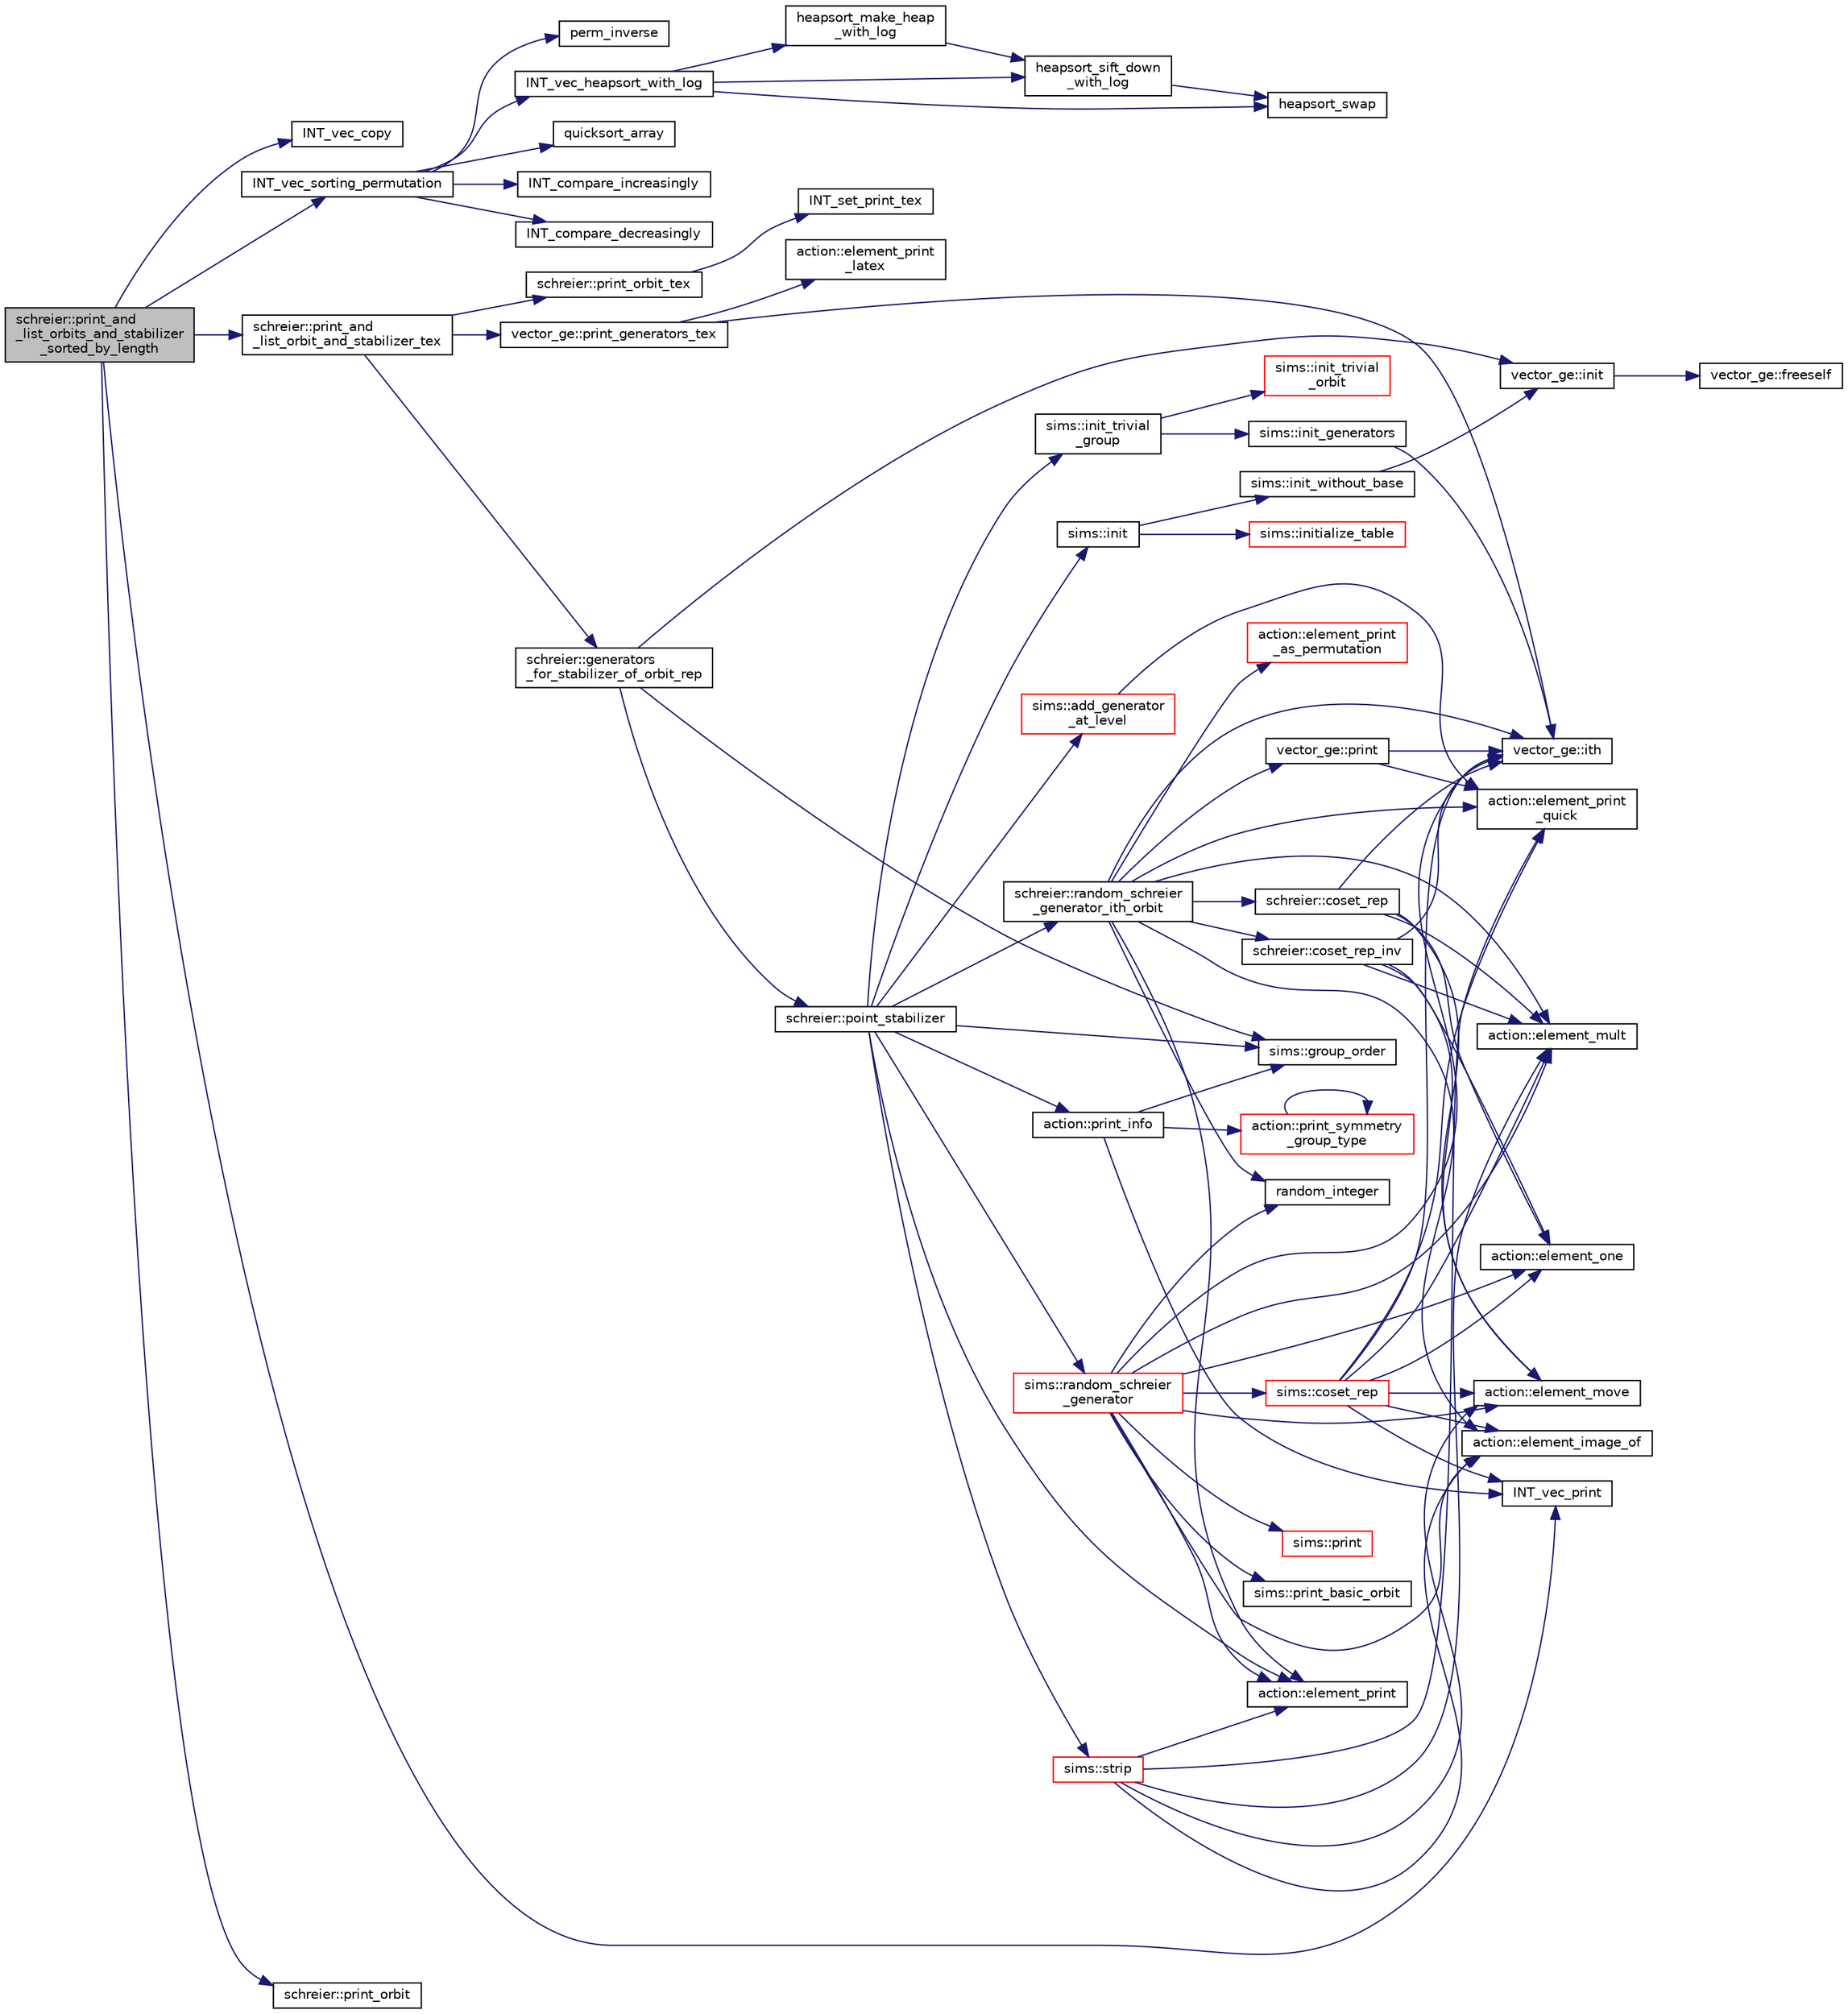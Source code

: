 digraph "schreier::print_and_list_orbits_and_stabilizer_sorted_by_length"
{
  edge [fontname="Helvetica",fontsize="10",labelfontname="Helvetica",labelfontsize="10"];
  node [fontname="Helvetica",fontsize="10",shape=record];
  rankdir="LR";
  Node3954 [label="schreier::print_and\l_list_orbits_and_stabilizer\l_sorted_by_length",height=0.2,width=0.4,color="black", fillcolor="grey75", style="filled", fontcolor="black"];
  Node3954 -> Node3955 [color="midnightblue",fontsize="10",style="solid",fontname="Helvetica"];
  Node3955 [label="INT_vec_copy",height=0.2,width=0.4,color="black", fillcolor="white", style="filled",URL="$df/dbf/sajeeb_8_c.html#ac2d875e27e009af6ec04d17254d11075"];
  Node3954 -> Node3956 [color="midnightblue",fontsize="10",style="solid",fontname="Helvetica"];
  Node3956 [label="INT_vec_sorting_permutation",height=0.2,width=0.4,color="black", fillcolor="white", style="filled",URL="$d5/de2/foundations_2data__structures_2data__structures_8h.html#a10768733e01e8c9ded3c886e6ddb671e"];
  Node3956 -> Node3957 [color="midnightblue",fontsize="10",style="solid",fontname="Helvetica"];
  Node3957 [label="quicksort_array",height=0.2,width=0.4,color="black", fillcolor="white", style="filled",URL="$d4/dd7/sorting_8_c.html#a660db9b0f6bc8a01353f32f3e02638f6"];
  Node3956 -> Node3958 [color="midnightblue",fontsize="10",style="solid",fontname="Helvetica"];
  Node3958 [label="INT_compare_increasingly",height=0.2,width=0.4,color="black", fillcolor="white", style="filled",URL="$d4/dd7/sorting_8_c.html#a53c48a8669e34ab2171690080d493f31"];
  Node3956 -> Node3959 [color="midnightblue",fontsize="10",style="solid",fontname="Helvetica"];
  Node3959 [label="INT_compare_decreasingly",height=0.2,width=0.4,color="black", fillcolor="white", style="filled",URL="$d4/dd7/sorting_8_c.html#a41cf7fa2b53a8f12d60971a71ba96a66"];
  Node3956 -> Node3960 [color="midnightblue",fontsize="10",style="solid",fontname="Helvetica"];
  Node3960 [label="perm_inverse",height=0.2,width=0.4,color="black", fillcolor="white", style="filled",URL="$d2/d7c/combinatorics_8_c.html#ab7f02d1e2e257e1118eae354ab16d447"];
  Node3956 -> Node3961 [color="midnightblue",fontsize="10",style="solid",fontname="Helvetica"];
  Node3961 [label="INT_vec_heapsort_with_log",height=0.2,width=0.4,color="black", fillcolor="white", style="filled",URL="$d4/dd7/sorting_8_c.html#a9d838c341cd204ed79499960a8ed393d"];
  Node3961 -> Node3962 [color="midnightblue",fontsize="10",style="solid",fontname="Helvetica"];
  Node3962 [label="heapsort_make_heap\l_with_log",height=0.2,width=0.4,color="black", fillcolor="white", style="filled",URL="$d4/dd7/sorting_8_c.html#a100d0747647500480fe5dc76ff98cee5"];
  Node3962 -> Node3963 [color="midnightblue",fontsize="10",style="solid",fontname="Helvetica"];
  Node3963 [label="heapsort_sift_down\l_with_log",height=0.2,width=0.4,color="black", fillcolor="white", style="filled",URL="$d4/dd7/sorting_8_c.html#ac7af225fae479a93d6957f79734ba2a6"];
  Node3963 -> Node3964 [color="midnightblue",fontsize="10",style="solid",fontname="Helvetica"];
  Node3964 [label="heapsort_swap",height=0.2,width=0.4,color="black", fillcolor="white", style="filled",URL="$d4/dd7/sorting_8_c.html#a8f048362e6065297b19b6975bcbbfcc6"];
  Node3961 -> Node3964 [color="midnightblue",fontsize="10",style="solid",fontname="Helvetica"];
  Node3961 -> Node3963 [color="midnightblue",fontsize="10",style="solid",fontname="Helvetica"];
  Node3954 -> Node3965 [color="midnightblue",fontsize="10",style="solid",fontname="Helvetica"];
  Node3965 [label="INT_vec_print",height=0.2,width=0.4,color="black", fillcolor="white", style="filled",URL="$df/dbf/sajeeb_8_c.html#a79a5901af0b47dd0d694109543c027fe"];
  Node3954 -> Node3966 [color="midnightblue",fontsize="10",style="solid",fontname="Helvetica"];
  Node3966 [label="schreier::print_and\l_list_orbit_and_stabilizer_tex",height=0.2,width=0.4,color="black", fillcolor="white", style="filled",URL="$d3/dd6/classschreier.html#a52098502f3919b9b57e1ebb4feba42bb"];
  Node3966 -> Node3967 [color="midnightblue",fontsize="10",style="solid",fontname="Helvetica"];
  Node3967 [label="schreier::print_orbit_tex",height=0.2,width=0.4,color="black", fillcolor="white", style="filled",URL="$d3/dd6/classschreier.html#a9a93cee225ebf0f971afb10255422158"];
  Node3967 -> Node3968 [color="midnightblue",fontsize="10",style="solid",fontname="Helvetica"];
  Node3968 [label="INT_set_print_tex",height=0.2,width=0.4,color="black", fillcolor="white", style="filled",URL="$d5/db4/io__and__os_8h.html#adad0666de5d38c0caa4769f9f4756c0b"];
  Node3966 -> Node3969 [color="midnightblue",fontsize="10",style="solid",fontname="Helvetica"];
  Node3969 [label="schreier::generators\l_for_stabilizer_of_orbit_rep",height=0.2,width=0.4,color="black", fillcolor="white", style="filled",URL="$d3/dd6/classschreier.html#afd6fcc50900894e183d838f09e840da6"];
  Node3969 -> Node3970 [color="midnightblue",fontsize="10",style="solid",fontname="Helvetica"];
  Node3970 [label="schreier::point_stabilizer",height=0.2,width=0.4,color="black", fillcolor="white", style="filled",URL="$d3/dd6/classschreier.html#a976a31dfe3238284d96fc200532c7077"];
  Node3970 -> Node3971 [color="midnightblue",fontsize="10",style="solid",fontname="Helvetica"];
  Node3971 [label="action::print_info",height=0.2,width=0.4,color="black", fillcolor="white", style="filled",URL="$d2/d86/classaction.html#a6f89e493e5c5a32e5c3b8963d438ce86"];
  Node3971 -> Node3972 [color="midnightblue",fontsize="10",style="solid",fontname="Helvetica"];
  Node3972 [label="action::print_symmetry\l_group_type",height=0.2,width=0.4,color="red", fillcolor="white", style="filled",URL="$d2/d86/classaction.html#aed811766c7e64fe2c853df8b0b67aa6e"];
  Node3972 -> Node3972 [color="midnightblue",fontsize="10",style="solid",fontname="Helvetica"];
  Node3971 -> Node3965 [color="midnightblue",fontsize="10",style="solid",fontname="Helvetica"];
  Node3971 -> Node3974 [color="midnightblue",fontsize="10",style="solid",fontname="Helvetica"];
  Node3974 [label="sims::group_order",height=0.2,width=0.4,color="black", fillcolor="white", style="filled",URL="$d9/df3/classsims.html#aa442445175656570fa35febbe790efad"];
  Node3970 -> Node3975 [color="midnightblue",fontsize="10",style="solid",fontname="Helvetica"];
  Node3975 [label="sims::init",height=0.2,width=0.4,color="black", fillcolor="white", style="filled",URL="$d9/df3/classsims.html#a02eb61ed14f75cfe4dc0770142c1bff0"];
  Node3975 -> Node3976 [color="midnightblue",fontsize="10",style="solid",fontname="Helvetica"];
  Node3976 [label="sims::init_without_base",height=0.2,width=0.4,color="black", fillcolor="white", style="filled",URL="$d9/df3/classsims.html#a1010f2dc330b7c5ae10128c0b7dcbefd"];
  Node3976 -> Node3977 [color="midnightblue",fontsize="10",style="solid",fontname="Helvetica"];
  Node3977 [label="vector_ge::init",height=0.2,width=0.4,color="black", fillcolor="white", style="filled",URL="$d4/d6e/classvector__ge.html#afe1d6befd1f1501e6be34afbaa9d30a8"];
  Node3977 -> Node3978 [color="midnightblue",fontsize="10",style="solid",fontname="Helvetica"];
  Node3978 [label="vector_ge::freeself",height=0.2,width=0.4,color="black", fillcolor="white", style="filled",URL="$d4/d6e/classvector__ge.html#aa002e4b715cc73a9b8b367d29700b452"];
  Node3975 -> Node3979 [color="midnightblue",fontsize="10",style="solid",fontname="Helvetica"];
  Node3979 [label="sims::initialize_table",height=0.2,width=0.4,color="red", fillcolor="white", style="filled",URL="$d9/df3/classsims.html#abe36dd0812bde20447f5aaa8384596a7"];
  Node3970 -> Node3981 [color="midnightblue",fontsize="10",style="solid",fontname="Helvetica"];
  Node3981 [label="sims::init_trivial\l_group",height=0.2,width=0.4,color="black", fillcolor="white", style="filled",URL="$d9/df3/classsims.html#a6a55a0a4e5124654f999933fd635334a"];
  Node3981 -> Node3982 [color="midnightblue",fontsize="10",style="solid",fontname="Helvetica"];
  Node3982 [label="sims::init_generators",height=0.2,width=0.4,color="black", fillcolor="white", style="filled",URL="$d9/df3/classsims.html#aa2a7908389727bdfa05d034e8d53a818"];
  Node3982 -> Node3983 [color="midnightblue",fontsize="10",style="solid",fontname="Helvetica"];
  Node3983 [label="vector_ge::ith",height=0.2,width=0.4,color="black", fillcolor="white", style="filled",URL="$d4/d6e/classvector__ge.html#a1ff002e8b746a9beb119d57dcd4a15ff"];
  Node3981 -> Node3984 [color="midnightblue",fontsize="10",style="solid",fontname="Helvetica"];
  Node3984 [label="sims::init_trivial\l_orbit",height=0.2,width=0.4,color="red", fillcolor="white", style="filled",URL="$d9/df3/classsims.html#ac55702550a4671a721f78345dd9bff70"];
  Node3970 -> Node3974 [color="midnightblue",fontsize="10",style="solid",fontname="Helvetica"];
  Node3970 -> Node3986 [color="midnightblue",fontsize="10",style="solid",fontname="Helvetica"];
  Node3986 [label="schreier::random_schreier\l_generator_ith_orbit",height=0.2,width=0.4,color="black", fillcolor="white", style="filled",URL="$d3/dd6/classschreier.html#a285786eaa8f7e8d50d59c2335c549044"];
  Node3986 -> Node3987 [color="midnightblue",fontsize="10",style="solid",fontname="Helvetica"];
  Node3987 [label="vector_ge::print",height=0.2,width=0.4,color="black", fillcolor="white", style="filled",URL="$d4/d6e/classvector__ge.html#a0d260cce035c20b32d7989c50670aa8a"];
  Node3987 -> Node3988 [color="midnightblue",fontsize="10",style="solid",fontname="Helvetica"];
  Node3988 [label="action::element_print\l_quick",height=0.2,width=0.4,color="black", fillcolor="white", style="filled",URL="$d2/d86/classaction.html#a4844680cf6750396f76494a28655265b"];
  Node3987 -> Node3983 [color="midnightblue",fontsize="10",style="solid",fontname="Helvetica"];
  Node3986 -> Node3989 [color="midnightblue",fontsize="10",style="solid",fontname="Helvetica"];
  Node3989 [label="random_integer",height=0.2,width=0.4,color="black", fillcolor="white", style="filled",URL="$d5/db4/io__and__os_8h.html#a509937846575424b1c8863e1bb96a766"];
  Node3986 -> Node3990 [color="midnightblue",fontsize="10",style="solid",fontname="Helvetica"];
  Node3990 [label="schreier::coset_rep",height=0.2,width=0.4,color="black", fillcolor="white", style="filled",URL="$d3/dd6/classschreier.html#a7889b8702372092df4fd05150ee8fdda"];
  Node3990 -> Node3983 [color="midnightblue",fontsize="10",style="solid",fontname="Helvetica"];
  Node3990 -> Node3991 [color="midnightblue",fontsize="10",style="solid",fontname="Helvetica"];
  Node3991 [label="action::element_mult",height=0.2,width=0.4,color="black", fillcolor="white", style="filled",URL="$d2/d86/classaction.html#ae9e36b2cae1f0f7bd7144097fa9a34b3"];
  Node3990 -> Node3992 [color="midnightblue",fontsize="10",style="solid",fontname="Helvetica"];
  Node3992 [label="action::element_move",height=0.2,width=0.4,color="black", fillcolor="white", style="filled",URL="$d2/d86/classaction.html#a550947491bbb534d3d7951f50198a874"];
  Node3990 -> Node3993 [color="midnightblue",fontsize="10",style="solid",fontname="Helvetica"];
  Node3993 [label="action::element_one",height=0.2,width=0.4,color="black", fillcolor="white", style="filled",URL="$d2/d86/classaction.html#a780a105daf04d6d1fe7e2f63b3c88e3b"];
  Node3986 -> Node3988 [color="midnightblue",fontsize="10",style="solid",fontname="Helvetica"];
  Node3986 -> Node3994 [color="midnightblue",fontsize="10",style="solid",fontname="Helvetica"];
  Node3994 [label="action::element_print\l_as_permutation",height=0.2,width=0.4,color="red", fillcolor="white", style="filled",URL="$d2/d86/classaction.html#a2975618a8203187b688a67c947150bb8"];
  Node3986 -> Node3983 [color="midnightblue",fontsize="10",style="solid",fontname="Helvetica"];
  Node3986 -> Node4001 [color="midnightblue",fontsize="10",style="solid",fontname="Helvetica"];
  Node4001 [label="action::element_print",height=0.2,width=0.4,color="black", fillcolor="white", style="filled",URL="$d2/d86/classaction.html#ae38c3ef3c1125213733d63c6fc3c40cd"];
  Node3986 -> Node3991 [color="midnightblue",fontsize="10",style="solid",fontname="Helvetica"];
  Node3986 -> Node3996 [color="midnightblue",fontsize="10",style="solid",fontname="Helvetica"];
  Node3996 [label="action::element_image_of",height=0.2,width=0.4,color="black", fillcolor="white", style="filled",URL="$d2/d86/classaction.html#ae09559d4537a048fc860f8a74a31393d"];
  Node3986 -> Node4002 [color="midnightblue",fontsize="10",style="solid",fontname="Helvetica"];
  Node4002 [label="schreier::coset_rep_inv",height=0.2,width=0.4,color="black", fillcolor="white", style="filled",URL="$d3/dd6/classschreier.html#a4b3a4e60ff456f94f3acf7c96acc40cc"];
  Node4002 -> Node3983 [color="midnightblue",fontsize="10",style="solid",fontname="Helvetica"];
  Node4002 -> Node3991 [color="midnightblue",fontsize="10",style="solid",fontname="Helvetica"];
  Node4002 -> Node3992 [color="midnightblue",fontsize="10",style="solid",fontname="Helvetica"];
  Node4002 -> Node3993 [color="midnightblue",fontsize="10",style="solid",fontname="Helvetica"];
  Node3970 -> Node4001 [color="midnightblue",fontsize="10",style="solid",fontname="Helvetica"];
  Node3970 -> Node4003 [color="midnightblue",fontsize="10",style="solid",fontname="Helvetica"];
  Node4003 [label="sims::random_schreier\l_generator",height=0.2,width=0.4,color="red", fillcolor="white", style="filled",URL="$d9/df3/classsims.html#aaa77048e586c36a7639fa61ff66e0a23"];
  Node4003 -> Node3993 [color="midnightblue",fontsize="10",style="solid",fontname="Helvetica"];
  Node4003 -> Node3989 [color="midnightblue",fontsize="10",style="solid",fontname="Helvetica"];
  Node4003 -> Node4004 [color="midnightblue",fontsize="10",style="solid",fontname="Helvetica"];
  Node4004 [label="sims::coset_rep",height=0.2,width=0.4,color="red", fillcolor="white", style="filled",URL="$d9/df3/classsims.html#a3d669dba4d005cd2399388f27f44cd04"];
  Node4004 -> Node3965 [color="midnightblue",fontsize="10",style="solid",fontname="Helvetica"];
  Node4004 -> Node3993 [color="midnightblue",fontsize="10",style="solid",fontname="Helvetica"];
  Node4004 -> Node3983 [color="midnightblue",fontsize="10",style="solid",fontname="Helvetica"];
  Node4004 -> Node3988 [color="midnightblue",fontsize="10",style="solid",fontname="Helvetica"];
  Node4004 -> Node3991 [color="midnightblue",fontsize="10",style="solid",fontname="Helvetica"];
  Node4004 -> Node3992 [color="midnightblue",fontsize="10",style="solid",fontname="Helvetica"];
  Node4004 -> Node3996 [color="midnightblue",fontsize="10",style="solid",fontname="Helvetica"];
  Node4003 -> Node3996 [color="midnightblue",fontsize="10",style="solid",fontname="Helvetica"];
  Node4003 -> Node4007 [color="midnightblue",fontsize="10",style="solid",fontname="Helvetica"];
  Node4007 [label="sims::print_basic_orbit",height=0.2,width=0.4,color="black", fillcolor="white", style="filled",URL="$d9/df3/classsims.html#ae777e80bb7cef4f757c701173f924a6d"];
  Node4003 -> Node4001 [color="midnightblue",fontsize="10",style="solid",fontname="Helvetica"];
  Node4003 -> Node3983 [color="midnightblue",fontsize="10",style="solid",fontname="Helvetica"];
  Node4003 -> Node3991 [color="midnightblue",fontsize="10",style="solid",fontname="Helvetica"];
  Node4003 -> Node3992 [color="midnightblue",fontsize="10",style="solid",fontname="Helvetica"];
  Node4003 -> Node4008 [color="midnightblue",fontsize="10",style="solid",fontname="Helvetica"];
  Node4008 [label="sims::print",height=0.2,width=0.4,color="red", fillcolor="white", style="filled",URL="$d9/df3/classsims.html#a93c3d22dc3ac6d78acc60bad65234944"];
  Node3970 -> Node4016 [color="midnightblue",fontsize="10",style="solid",fontname="Helvetica"];
  Node4016 [label="sims::strip",height=0.2,width=0.4,color="red", fillcolor="white", style="filled",URL="$d9/df3/classsims.html#a4d902cab732ddf9f60788dda85b0a775"];
  Node4016 -> Node3988 [color="midnightblue",fontsize="10",style="solid",fontname="Helvetica"];
  Node4016 -> Node3992 [color="midnightblue",fontsize="10",style="solid",fontname="Helvetica"];
  Node4016 -> Node3996 [color="midnightblue",fontsize="10",style="solid",fontname="Helvetica"];
  Node4016 -> Node4001 [color="midnightblue",fontsize="10",style="solid",fontname="Helvetica"];
  Node4016 -> Node3991 [color="midnightblue",fontsize="10",style="solid",fontname="Helvetica"];
  Node3970 -> Node4017 [color="midnightblue",fontsize="10",style="solid",fontname="Helvetica"];
  Node4017 [label="sims::add_generator\l_at_level",height=0.2,width=0.4,color="red", fillcolor="white", style="filled",URL="$d9/df3/classsims.html#ac9f0f17058381524d70645e9d6893e4d"];
  Node4017 -> Node3988 [color="midnightblue",fontsize="10",style="solid",fontname="Helvetica"];
  Node3969 -> Node3974 [color="midnightblue",fontsize="10",style="solid",fontname="Helvetica"];
  Node3969 -> Node3977 [color="midnightblue",fontsize="10",style="solid",fontname="Helvetica"];
  Node3966 -> Node4025 [color="midnightblue",fontsize="10",style="solid",fontname="Helvetica"];
  Node4025 [label="vector_ge::print_generators_tex",height=0.2,width=0.4,color="black", fillcolor="white", style="filled",URL="$d4/d6e/classvector__ge.html#ae0e281f18d270487cfea2e449be8d25c"];
  Node4025 -> Node4026 [color="midnightblue",fontsize="10",style="solid",fontname="Helvetica"];
  Node4026 [label="action::element_print\l_latex",height=0.2,width=0.4,color="black", fillcolor="white", style="filled",URL="$d2/d86/classaction.html#a45872d8a9043eb99b8bfa4955b89f70a"];
  Node4025 -> Node3983 [color="midnightblue",fontsize="10",style="solid",fontname="Helvetica"];
  Node3954 -> Node4027 [color="midnightblue",fontsize="10",style="solid",fontname="Helvetica"];
  Node4027 [label="schreier::print_orbit",height=0.2,width=0.4,color="black", fillcolor="white", style="filled",URL="$d3/dd6/classschreier.html#ac30bbfe09706ff8ccaf27c2cf8074594"];
}
